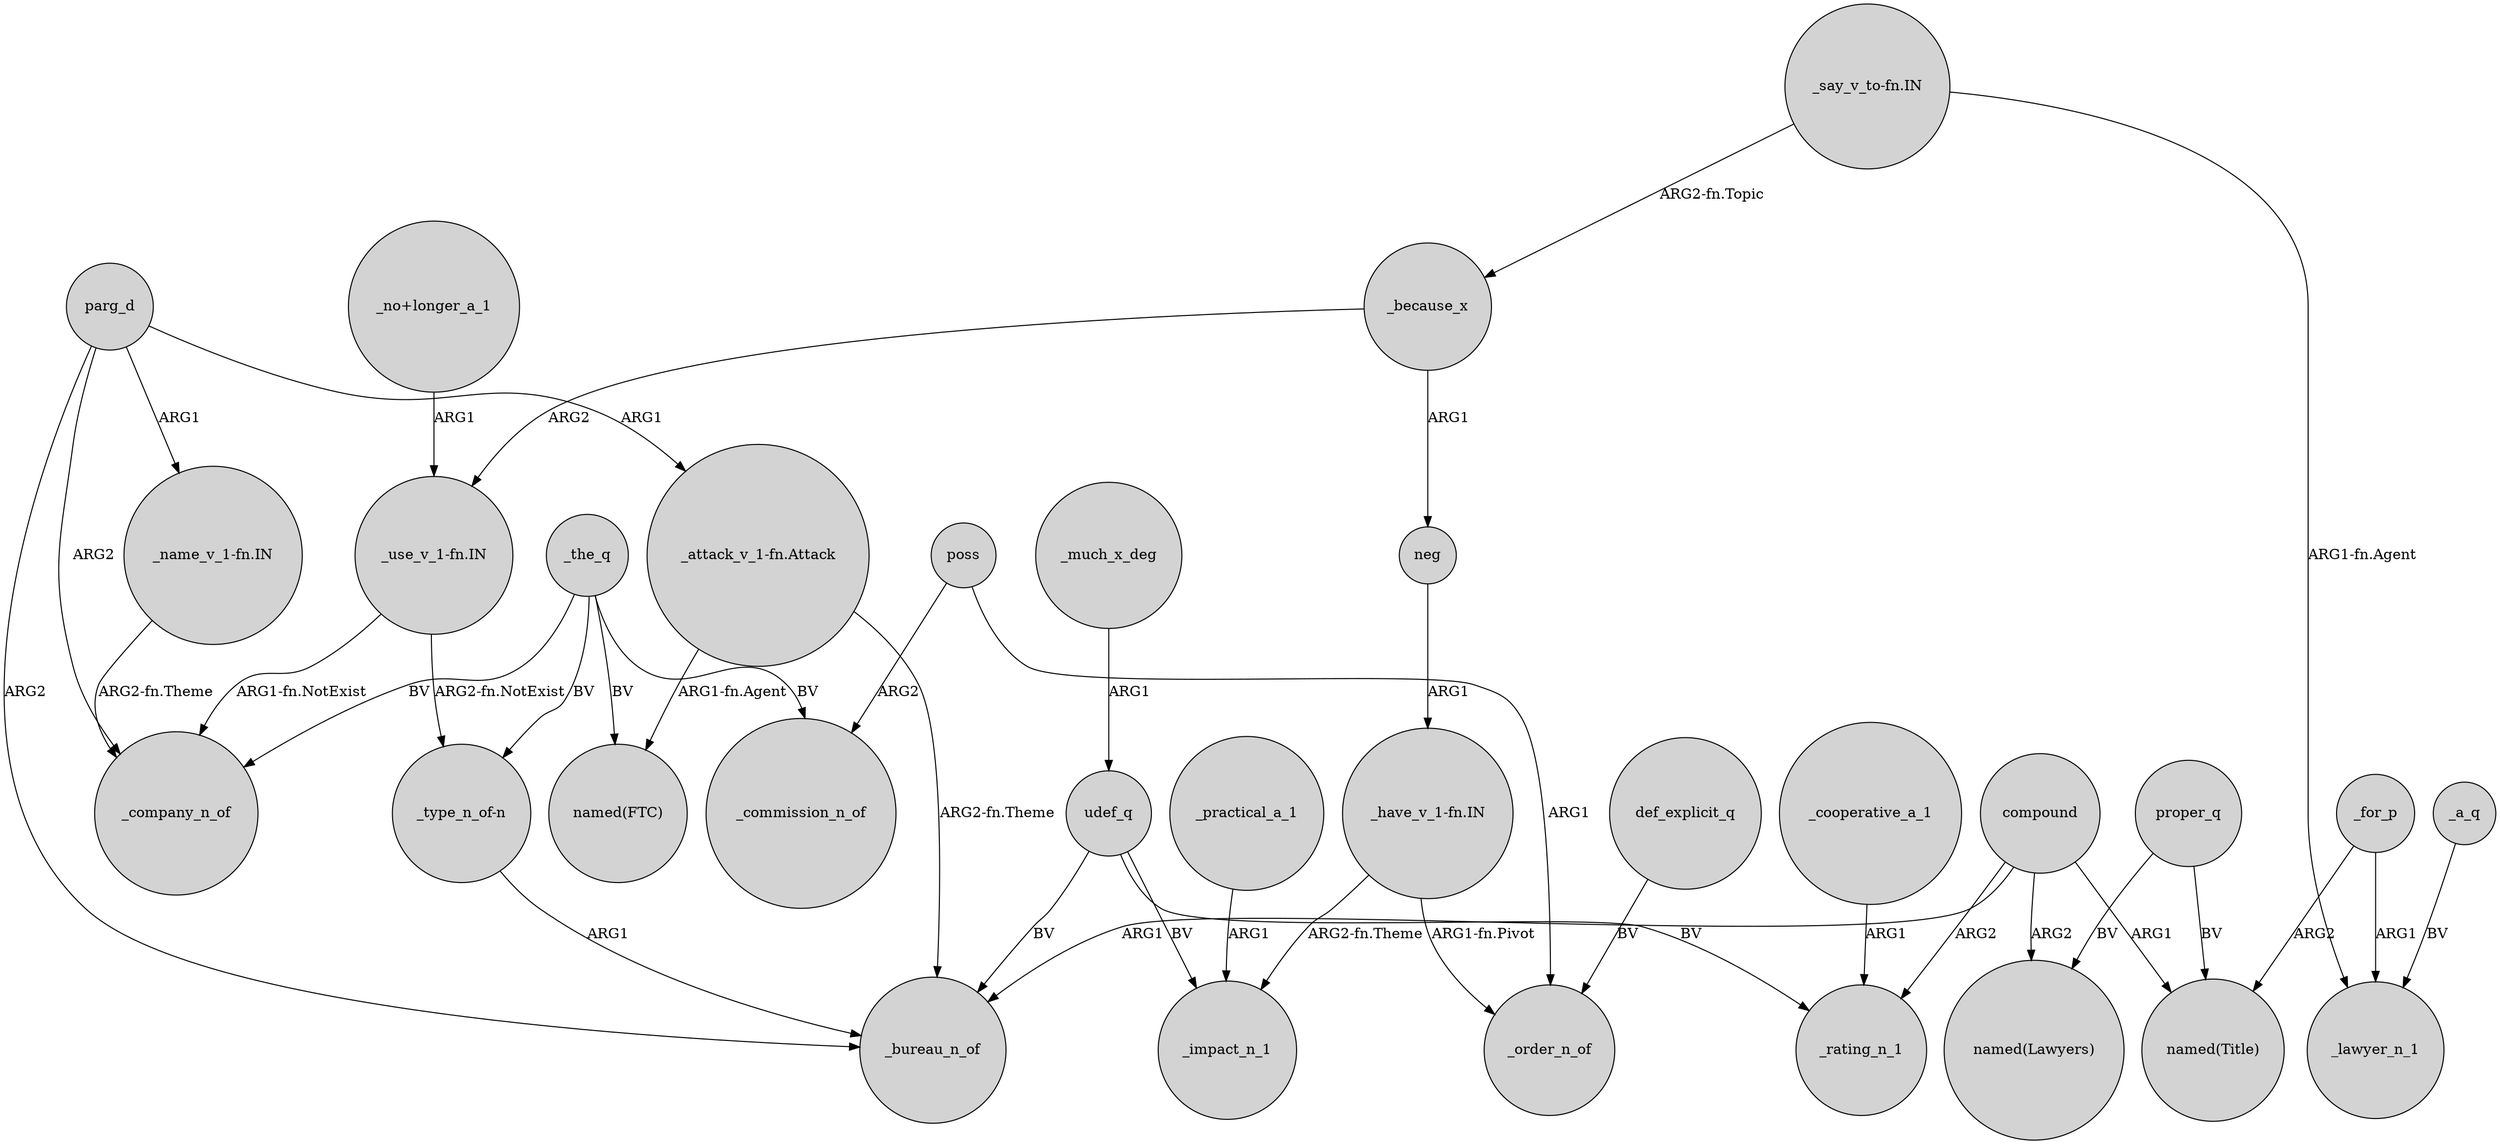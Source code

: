 digraph {
	node [shape=circle style=filled]
	"_attack_v_1-fn.Attack" -> "named(FTC)" [label="ARG1-fn.Agent"]
	udef_q -> _impact_n_1 [label=BV]
	_a_q -> _lawyer_n_1 [label=BV]
	"_name_v_1-fn.IN" -> _company_n_of [label="ARG2-fn.Theme"]
	udef_q -> _rating_n_1 [label=BV]
	neg -> "_have_v_1-fn.IN" [label=ARG1]
	_practical_a_1 -> _impact_n_1 [label=ARG1]
	"_say_v_to-fn.IN" -> _lawyer_n_1 [label="ARG1-fn.Agent"]
	udef_q -> _bureau_n_of [label=BV]
	parg_d -> _bureau_n_of [label=ARG2]
	"_use_v_1-fn.IN" -> "_type_n_of-n" [label="ARG2-fn.NotExist"]
	_for_p -> "named(Title)" [label=ARG2]
	compound -> _rating_n_1 [label=ARG2]
	_because_x -> "_use_v_1-fn.IN" [label=ARG2]
	_the_q -> "named(FTC)" [label=BV]
	_the_q -> _company_n_of [label=BV]
	def_explicit_q -> _order_n_of [label=BV]
	"_say_v_to-fn.IN" -> _because_x [label="ARG2-fn.Topic"]
	proper_q -> "named(Title)" [label=BV]
	compound -> "named(Lawyers)" [label=ARG2]
	"_use_v_1-fn.IN" -> _company_n_of [label="ARG1-fn.NotExist"]
	_the_q -> "_type_n_of-n" [label=BV]
	compound -> "named(Title)" [label=ARG1]
	"_attack_v_1-fn.Attack" -> _bureau_n_of [label="ARG2-fn.Theme"]
	parg_d -> _company_n_of [label=ARG2]
	_cooperative_a_1 -> _rating_n_1 [label=ARG1]
	_the_q -> _commission_n_of [label=BV]
	compound -> _bureau_n_of [label=ARG1]
	"_no+longer_a_1" -> "_use_v_1-fn.IN" [label=ARG1]
	poss -> _commission_n_of [label=ARG2]
	_for_p -> _lawyer_n_1 [label=ARG1]
	_because_x -> neg [label=ARG1]
	"_type_n_of-n" -> _bureau_n_of [label=ARG1]
	parg_d -> "_attack_v_1-fn.Attack" [label=ARG1]
	"_have_v_1-fn.IN" -> _order_n_of [label="ARG1-fn.Pivot"]
	proper_q -> "named(Lawyers)" [label=BV]
	"_have_v_1-fn.IN" -> _impact_n_1 [label="ARG2-fn.Theme"]
	parg_d -> "_name_v_1-fn.IN" [label=ARG1]
	_much_x_deg -> udef_q [label=ARG1]
	poss -> _order_n_of [label=ARG1]
}
